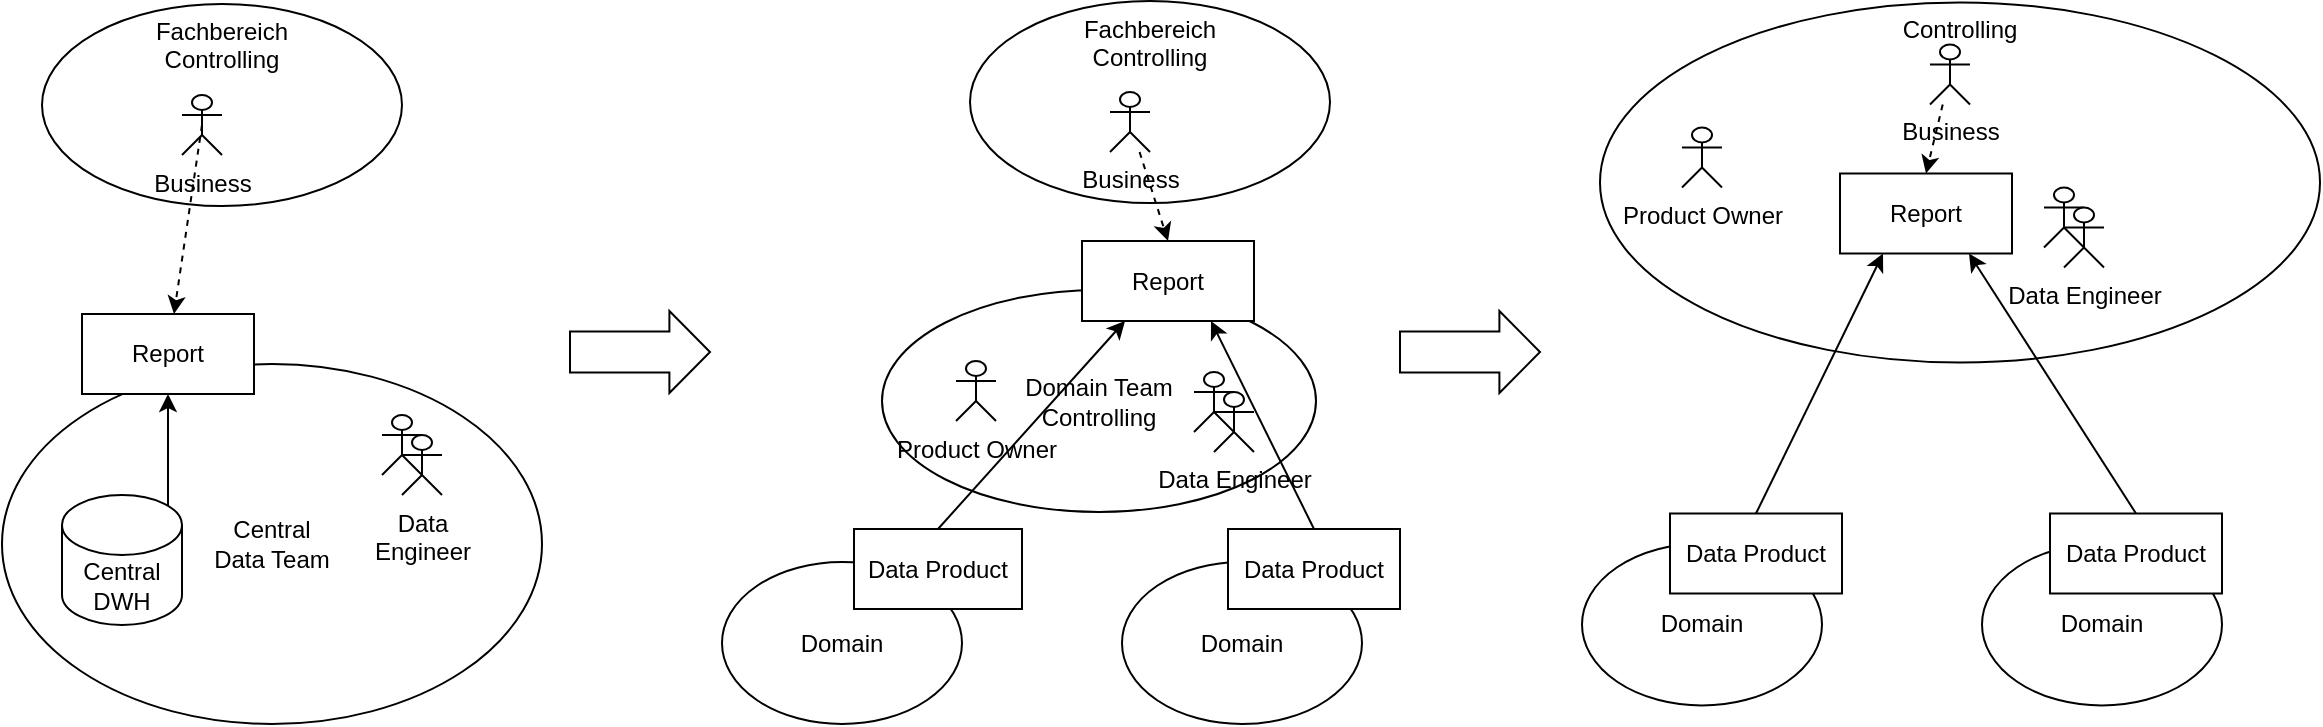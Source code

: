 <mxfile version="15.5.4" type="embed"><diagram id="27UEhvcbevQ5RNf_Fo5W" name="Status Quo"><mxGraphModel dx="1113" dy="530" grid="1" gridSize="10" guides="1" tooltips="1" connect="1" arrows="1" fold="1" page="1" pageScale="1" pageWidth="827" pageHeight="1169" math="0" shadow="0"><root><mxCell id="0"/><mxCell id="1" parent="0"/><mxCell id="93" value="Fachbereich &lt;br&gt;Controlling" style="ellipse;whiteSpace=wrap;html=1;verticalAlign=top;" vertex="1" parent="1"><mxGeometry x="544" y="4.5" width="180" height="101" as="geometry"/></mxCell><mxCell id="95" value="Domain Team&lt;br&gt;Controlling" style="ellipse;whiteSpace=wrap;html=1;verticalAlign=middle;" vertex="1" parent="1"><mxGeometry x="500" y="149" width="217" height="111" as="geometry"/></mxCell><mxCell id="24" value="Central &lt;br&gt;Data Team" style="ellipse;whiteSpace=wrap;html=1;" parent="1" vertex="1"><mxGeometry x="60" y="186" width="270" height="180" as="geometry"/></mxCell><mxCell id="27" value="Controlling" style="ellipse;whiteSpace=wrap;html=1;verticalAlign=top;" parent="1" vertex="1"><mxGeometry x="859" y="5.25" width="360" height="180" as="geometry"/></mxCell><mxCell id="41" value="" style="shape=singleArrow;whiteSpace=wrap;html=1;arrowWidth=0.5;arrowSize=0.29;" parent="1" vertex="1"><mxGeometry x="344" y="159.5" width="70" height="41" as="geometry"/></mxCell><mxCell id="57" value="" style="shape=umlActor;verticalLabelPosition=bottom;verticalAlign=top;html=1;outlineConnect=0;" parent="1" vertex="1"><mxGeometry x="250" y="211.5" width="20" height="30" as="geometry"/></mxCell><mxCell id="58" value="Data &lt;br&gt;Engineer" style="shape=umlActor;verticalLabelPosition=bottom;verticalAlign=top;html=1;outlineConnect=0;" parent="1" vertex="1"><mxGeometry x="260" y="221.5" width="20" height="30" as="geometry"/></mxCell><mxCell id="59" value="Fachbereich &lt;br&gt;Controlling" style="ellipse;whiteSpace=wrap;html=1;verticalAlign=top;" vertex="1" parent="1"><mxGeometry x="80" y="6" width="180" height="101" as="geometry"/></mxCell><mxCell id="64" value="" style="edgeStyle=orthogonalEdgeStyle;rounded=0;orthogonalLoop=1;jettySize=auto;html=1;exitX=0;exitY=0.5;exitDx=0;exitDy=0;exitPerimeter=0;entryX=0.5;entryY=1;entryDx=0;entryDy=0;" edge="1" parent="1" source="63" target="61"><mxGeometry relative="1" as="geometry"><Array as="points"><mxPoint x="143" y="294.5"/></Array></mxGeometry></mxCell><mxCell id="61" value="Report" style="rounded=0;whiteSpace=wrap;html=1;" vertex="1" parent="1"><mxGeometry x="100" y="161" width="86" height="40" as="geometry"/></mxCell><mxCell id="62" value="" style="endArrow=classic;html=1;rounded=0;dashed=1;exitX=0.5;exitY=0.5;exitDx=0;exitDy=0;exitPerimeter=0;" edge="1" parent="1" source="77" target="61"><mxGeometry width="50" height="50" relative="1" as="geometry"><mxPoint x="270" y="131.5" as="sourcePoint"/><mxPoint x="320" y="81.5" as="targetPoint"/></mxGeometry></mxCell><mxCell id="63" value="Central DWH" style="shape=cylinder3;whiteSpace=wrap;html=1;boundedLbl=1;backgroundOutline=1;size=15;" vertex="1" parent="1"><mxGeometry x="90" y="251.5" width="60" height="65" as="geometry"/></mxCell><mxCell id="66" value="" style="shape=umlActor;verticalLabelPosition=bottom;verticalAlign=top;html=1;outlineConnect=0;" vertex="1" parent="1"><mxGeometry x="1081" y="97.75" width="20" height="30" as="geometry"/></mxCell><mxCell id="67" value="Data Engineer" style="shape=umlActor;verticalLabelPosition=bottom;verticalAlign=top;html=1;outlineConnect=0;" vertex="1" parent="1"><mxGeometry x="1091" y="107.75" width="20" height="30" as="geometry"/></mxCell><mxCell id="68" value="Report" style="rounded=0;whiteSpace=wrap;html=1;" vertex="1" parent="1"><mxGeometry x="979" y="90.75" width="86" height="40" as="geometry"/></mxCell><mxCell id="70" value="Domain" style="ellipse;whiteSpace=wrap;html=1;" vertex="1" parent="1"><mxGeometry x="850" y="275.75" width="120" height="81" as="geometry"/></mxCell><mxCell id="71" value="Domain" style="ellipse;whiteSpace=wrap;html=1;" vertex="1" parent="1"><mxGeometry x="1050" y="275.75" width="120" height="81" as="geometry"/></mxCell><mxCell id="72" value="Data Product" style="rounded=0;whiteSpace=wrap;html=1;" vertex="1" parent="1"><mxGeometry x="894" y="260.75" width="86" height="40" as="geometry"/></mxCell><mxCell id="73" value="Data Product" style="rounded=0;whiteSpace=wrap;html=1;" vertex="1" parent="1"><mxGeometry x="1084" y="260.75" width="86" height="40" as="geometry"/></mxCell><mxCell id="74" value="" style="endArrow=classic;html=1;rounded=0;entryX=0.25;entryY=1;entryDx=0;entryDy=0;exitX=0.5;exitY=0;exitDx=0;exitDy=0;" edge="1" parent="1" source="72" target="68"><mxGeometry width="50" height="50" relative="1" as="geometry"><mxPoint x="809" y="220.75" as="sourcePoint"/><mxPoint x="859" y="170.75" as="targetPoint"/></mxGeometry></mxCell><mxCell id="75" value="" style="endArrow=classic;html=1;rounded=0;entryX=0.75;entryY=1;entryDx=0;entryDy=0;exitX=0.5;exitY=0;exitDx=0;exitDy=0;" edge="1" parent="1" source="73" target="68"><mxGeometry width="50" height="50" relative="1" as="geometry"><mxPoint x="924" y="250.75" as="sourcePoint"/><mxPoint x="961.5" y="130.75" as="targetPoint"/></mxGeometry></mxCell><mxCell id="77" value="Business" style="shape=umlActor;verticalLabelPosition=bottom;verticalAlign=top;html=1;outlineConnect=0;" vertex="1" parent="1"><mxGeometry x="150" y="51.5" width="20" height="30" as="geometry"/></mxCell><mxCell id="79" value="Business" style="shape=umlActor;verticalLabelPosition=bottom;verticalAlign=top;html=1;outlineConnect=0;" vertex="1" parent="1"><mxGeometry x="1024" y="26.25" width="20" height="30" as="geometry"/></mxCell><mxCell id="80" value="" style="endArrow=classic;html=1;rounded=0;dashed=1;entryX=0.5;entryY=0;entryDx=0;entryDy=0;" edge="1" parent="1" source="79" target="68"><mxGeometry width="50" height="50" relative="1" as="geometry"><mxPoint x="479" y="101.75" as="sourcePoint"/><mxPoint x="482.315" y="160.75" as="targetPoint"/></mxGeometry></mxCell><mxCell id="82" value="" style="shape=umlActor;verticalLabelPosition=bottom;verticalAlign=top;html=1;outlineConnect=0;" vertex="1" parent="1"><mxGeometry x="656" y="190" width="20" height="30" as="geometry"/></mxCell><mxCell id="83" value="Data Engineer" style="shape=umlActor;verticalLabelPosition=bottom;verticalAlign=top;html=1;outlineConnect=0;" vertex="1" parent="1"><mxGeometry x="666" y="200" width="20" height="30" as="geometry"/></mxCell><mxCell id="85" value="Domain" style="ellipse;whiteSpace=wrap;html=1;" vertex="1" parent="1"><mxGeometry x="420" y="285" width="120" height="81" as="geometry"/></mxCell><mxCell id="86" value="Domain" style="ellipse;whiteSpace=wrap;html=1;" vertex="1" parent="1"><mxGeometry x="620" y="285" width="120" height="81" as="geometry"/></mxCell><mxCell id="87" value="Data Product" style="rounded=0;whiteSpace=wrap;html=1;" vertex="1" parent="1"><mxGeometry x="486" y="268.5" width="84" height="40" as="geometry"/></mxCell><mxCell id="88" value="Data Product" style="rounded=0;whiteSpace=wrap;html=1;" vertex="1" parent="1"><mxGeometry x="673" y="268.5" width="86" height="40" as="geometry"/></mxCell><mxCell id="89" value="" style="endArrow=classic;html=1;rounded=0;entryX=0.25;entryY=1;entryDx=0;entryDy=0;exitX=0.5;exitY=0;exitDx=0;exitDy=0;" edge="1" parent="1" source="87" target="84"><mxGeometry width="50" height="50" relative="1" as="geometry"><mxPoint x="404" y="290" as="sourcePoint"/><mxPoint x="454" y="240" as="targetPoint"/></mxGeometry></mxCell><mxCell id="90" value="" style="endArrow=classic;html=1;rounded=0;entryX=0.75;entryY=1;entryDx=0;entryDy=0;exitX=0.5;exitY=0;exitDx=0;exitDy=0;" edge="1" parent="1" source="88" target="84"><mxGeometry width="50" height="50" relative="1" as="geometry"><mxPoint x="519" y="320" as="sourcePoint"/><mxPoint x="556.5" y="200" as="targetPoint"/></mxGeometry></mxCell><mxCell id="92" value="" style="endArrow=classic;html=1;rounded=0;dashed=1;entryX=0.5;entryY=0;entryDx=0;entryDy=0;" edge="1" parent="1" source="94" target="84"><mxGeometry width="50" height="50" relative="1" as="geometry"><mxPoint x="476" y="150" as="sourcePoint"/><mxPoint x="-75.685" y="254.5" as="targetPoint"/></mxGeometry></mxCell><mxCell id="94" value="Business" style="shape=umlActor;verticalLabelPosition=bottom;verticalAlign=top;html=1;outlineConnect=0;" vertex="1" parent="1"><mxGeometry x="614" y="50" width="20" height="30" as="geometry"/></mxCell><mxCell id="84" value="Report" style="rounded=0;whiteSpace=wrap;html=1;" vertex="1" parent="1"><mxGeometry x="600" y="124.5" width="86" height="40" as="geometry"/></mxCell><mxCell id="96" value="Product Owner" style="shape=umlActor;verticalLabelPosition=bottom;verticalAlign=top;html=1;outlineConnect=0;" vertex="1" parent="1"><mxGeometry x="537" y="184.5" width="20" height="30" as="geometry"/></mxCell><mxCell id="97" value="" style="shape=singleArrow;whiteSpace=wrap;html=1;arrowWidth=0.5;arrowSize=0.29;" vertex="1" parent="1"><mxGeometry x="759" y="159.5" width="70" height="41" as="geometry"/></mxCell><mxCell id="98" value="Product Owner" style="shape=umlActor;verticalLabelPosition=bottom;verticalAlign=top;html=1;outlineConnect=0;" vertex="1" parent="1"><mxGeometry x="900" y="67.75" width="20" height="30" as="geometry"/></mxCell></root></mxGraphModel></diagram></mxfile>